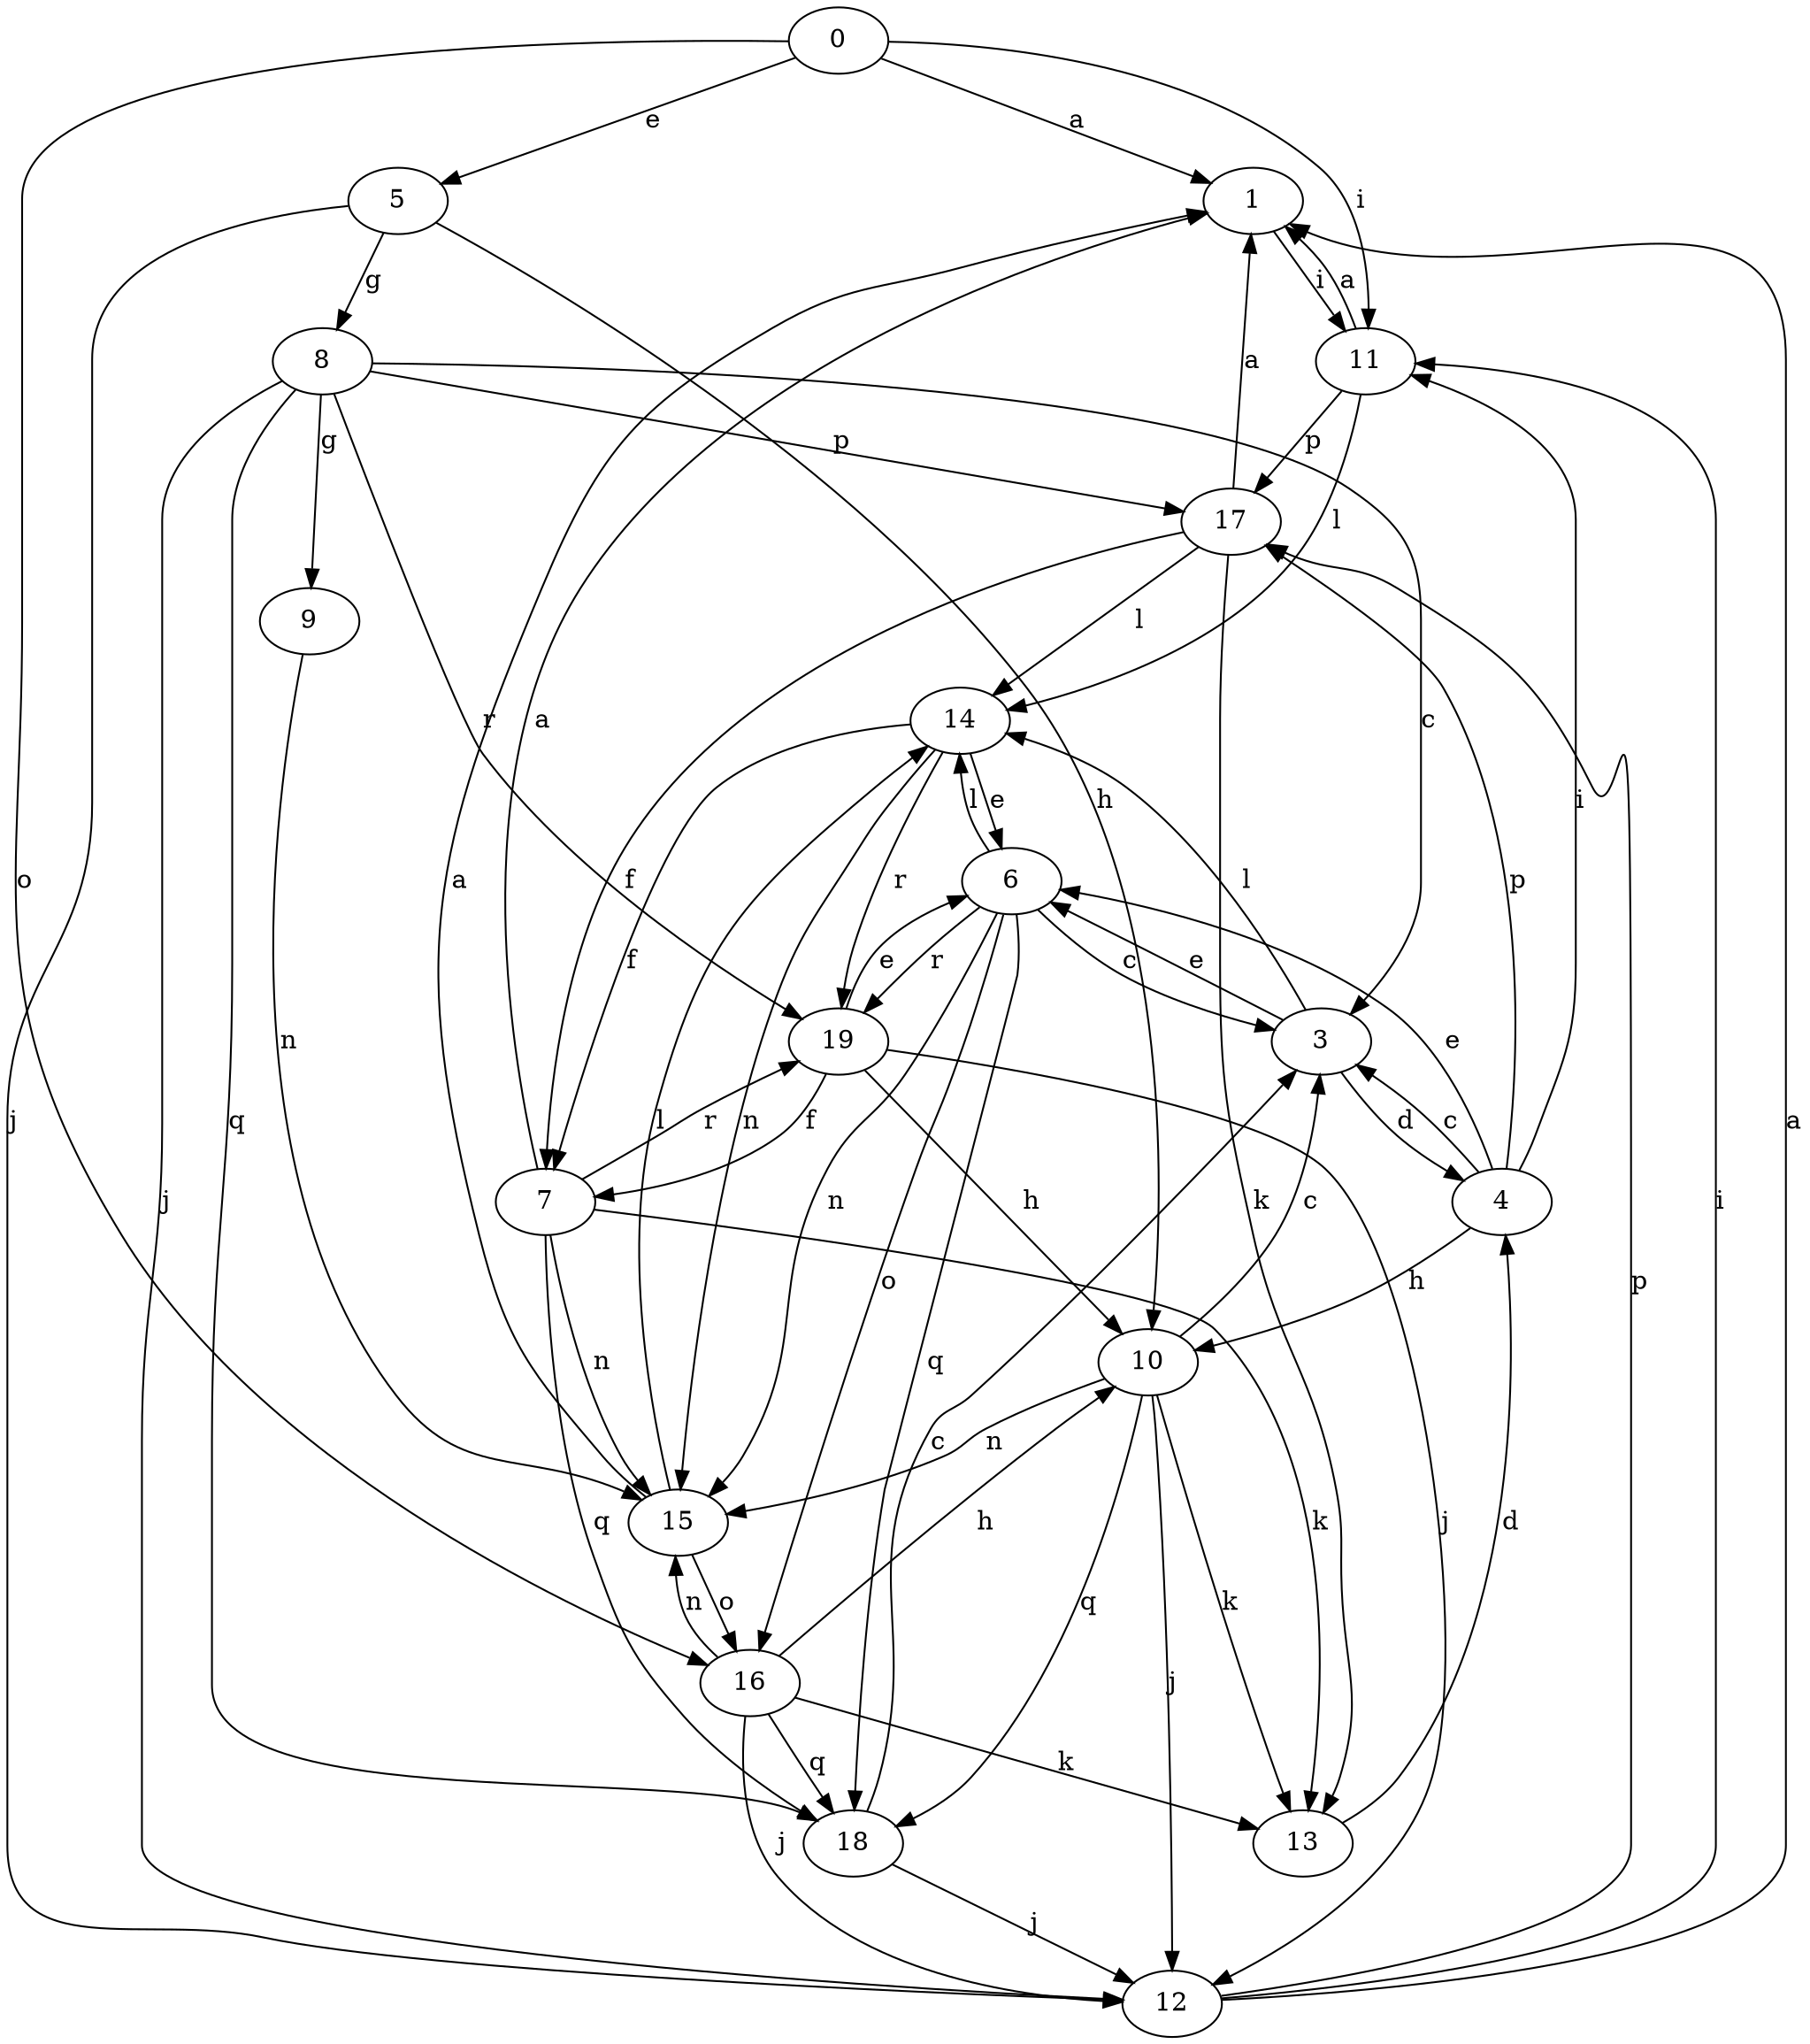 strict digraph  {
0;
1;
3;
4;
5;
6;
7;
8;
9;
10;
11;
12;
13;
14;
15;
16;
17;
18;
19;
0 -> 1  [label=a];
0 -> 5  [label=e];
0 -> 11  [label=i];
0 -> 16  [label=o];
1 -> 11  [label=i];
3 -> 4  [label=d];
3 -> 6  [label=e];
3 -> 14  [label=l];
4 -> 3  [label=c];
4 -> 6  [label=e];
4 -> 10  [label=h];
4 -> 11  [label=i];
4 -> 17  [label=p];
5 -> 8  [label=g];
5 -> 10  [label=h];
5 -> 12  [label=j];
6 -> 3  [label=c];
6 -> 14  [label=l];
6 -> 15  [label=n];
6 -> 16  [label=o];
6 -> 18  [label=q];
6 -> 19  [label=r];
7 -> 1  [label=a];
7 -> 13  [label=k];
7 -> 15  [label=n];
7 -> 18  [label=q];
7 -> 19  [label=r];
8 -> 3  [label=c];
8 -> 9  [label=g];
8 -> 12  [label=j];
8 -> 17  [label=p];
8 -> 18  [label=q];
8 -> 19  [label=r];
9 -> 15  [label=n];
10 -> 3  [label=c];
10 -> 12  [label=j];
10 -> 13  [label=k];
10 -> 15  [label=n];
10 -> 18  [label=q];
11 -> 1  [label=a];
11 -> 14  [label=l];
11 -> 17  [label=p];
12 -> 1  [label=a];
12 -> 11  [label=i];
12 -> 17  [label=p];
13 -> 4  [label=d];
14 -> 6  [label=e];
14 -> 7  [label=f];
14 -> 15  [label=n];
14 -> 19  [label=r];
15 -> 1  [label=a];
15 -> 14  [label=l];
15 -> 16  [label=o];
16 -> 10  [label=h];
16 -> 12  [label=j];
16 -> 13  [label=k];
16 -> 15  [label=n];
16 -> 18  [label=q];
17 -> 1  [label=a];
17 -> 7  [label=f];
17 -> 13  [label=k];
17 -> 14  [label=l];
18 -> 3  [label=c];
18 -> 12  [label=j];
19 -> 6  [label=e];
19 -> 7  [label=f];
19 -> 10  [label=h];
19 -> 12  [label=j];
}

